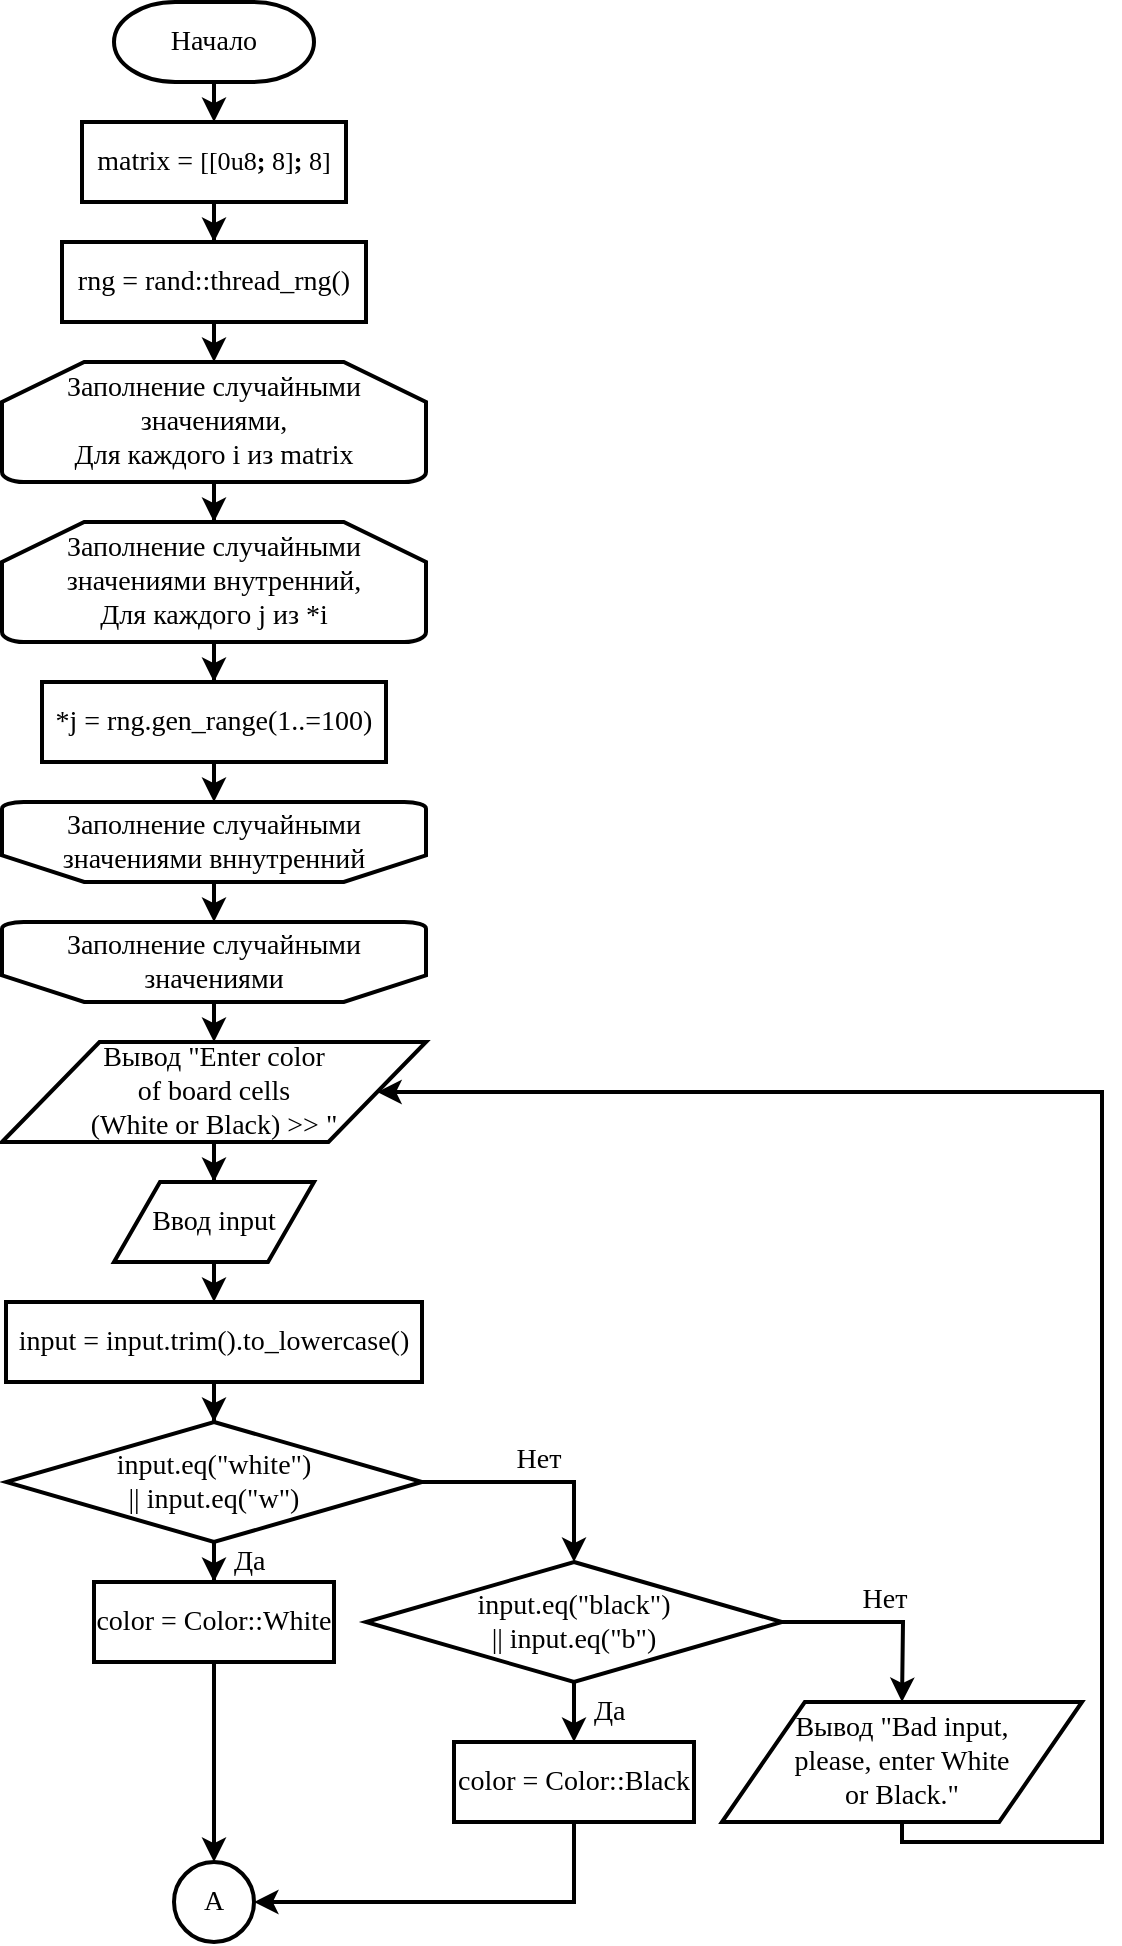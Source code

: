 <mxfile version="20.3.0" type="device" pages="4"><diagram id="W6__Xory_D2BZqzMR2H9" name="main_part1"><mxGraphModel dx="480" dy="760" grid="1" gridSize="10" guides="1" tooltips="1" connect="1" arrows="1" fold="1" page="1" pageScale="1" pageWidth="827" pageHeight="1169" math="0" shadow="0"><root><mxCell id="0"/><mxCell id="1" parent="0"/><mxCell id="V9Ph7-c9rVf5Rqr5ZUYi-5" style="edgeStyle=orthogonalEdgeStyle;rounded=0;orthogonalLoop=1;jettySize=auto;html=1;exitX=0.5;exitY=1;exitDx=0;exitDy=0;exitPerimeter=0;entryX=0.5;entryY=0;entryDx=0;entryDy=0;fontFamily=Times New Roman;fontSize=14;fontColor=#000000;strokeWidth=2;" edge="1" parent="1" source="V9Ph7-c9rVf5Rqr5ZUYi-3" target="V9Ph7-c9rVf5Rqr5ZUYi-4"><mxGeometry relative="1" as="geometry"/></mxCell><mxCell id="V9Ph7-c9rVf5Rqr5ZUYi-3" value="Начало" style="strokeWidth=2;html=1;shape=mxgraph.flowchart.terminator;whiteSpace=wrap;fontFamily=Times New Roman;labelBorderColor=none;fontSize=14;fontColor=#000000;" vertex="1" parent="1"><mxGeometry x="176" y="40" width="100" height="40" as="geometry"/></mxCell><mxCell id="V9Ph7-c9rVf5Rqr5ZUYi-7" value="" style="edgeStyle=orthogonalEdgeStyle;rounded=0;orthogonalLoop=1;jettySize=auto;html=1;fontFamily=Times New Roman;fontSize=14;fontColor=#000000;strokeWidth=2;" edge="1" parent="1" source="V9Ph7-c9rVf5Rqr5ZUYi-4" target="V9Ph7-c9rVf5Rqr5ZUYi-6"><mxGeometry relative="1" as="geometry"/></mxCell><mxCell id="V9Ph7-c9rVf5Rqr5ZUYi-4" value="matrix =&amp;nbsp;&lt;span style=&quot;font-size: 9.8pt;&quot;&gt;[&lt;/span&gt;&lt;span style=&quot;font-size: 9.8pt;&quot;&gt;[&lt;/span&gt;&lt;span style=&quot;font-size: 9.8pt;&quot;&gt;0u8&lt;/span&gt;&lt;span style=&quot;font-size: 9.8pt; font-weight: bold;&quot;&gt;; &lt;/span&gt;&lt;span style=&quot;font-size: 9.8pt;&quot;&gt;8&lt;/span&gt;&lt;span style=&quot;font-size: 9.8pt;&quot;&gt;]&lt;/span&gt;&lt;span style=&quot;font-size: 9.8pt; font-weight: bold;&quot;&gt;; &lt;/span&gt;&lt;span style=&quot;font-size: 9.8pt;&quot;&gt;8&lt;/span&gt;&lt;span style=&quot;font-size: 9.8pt;&quot;&gt;]&lt;/span&gt;" style="rounded=0;whiteSpace=wrap;html=1;labelBorderColor=none;fontFamily=Times New Roman;fontSize=14;strokeWidth=2;fontColor=#000000;" vertex="1" parent="1"><mxGeometry x="160" y="100" width="132" height="40" as="geometry"/></mxCell><mxCell id="V9Ph7-c9rVf5Rqr5ZUYi-9" style="edgeStyle=orthogonalEdgeStyle;rounded=0;orthogonalLoop=1;jettySize=auto;html=1;exitX=0.5;exitY=1;exitDx=0;exitDy=0;entryX=0.5;entryY=0;entryDx=0;entryDy=0;entryPerimeter=0;fontFamily=Times New Roman;fontSize=14;fontColor=#000000;strokeWidth=2;" edge="1" parent="1" source="V9Ph7-c9rVf5Rqr5ZUYi-6" target="V9Ph7-c9rVf5Rqr5ZUYi-8"><mxGeometry relative="1" as="geometry"/></mxCell><mxCell id="V9Ph7-c9rVf5Rqr5ZUYi-6" value="rng = rand::thread_rng()" style="whiteSpace=wrap;html=1;fontSize=14;fontFamily=Times New Roman;rounded=0;labelBorderColor=none;strokeWidth=2;fontColor=#000000;" vertex="1" parent="1"><mxGeometry x="150" y="160" width="152" height="40" as="geometry"/></mxCell><mxCell id="V9Ph7-c9rVf5Rqr5ZUYi-11" value="" style="edgeStyle=orthogonalEdgeStyle;rounded=0;orthogonalLoop=1;jettySize=auto;html=1;fontFamily=Times New Roman;fontSize=14;fontColor=#000000;strokeWidth=2;" edge="1" parent="1" source="V9Ph7-c9rVf5Rqr5ZUYi-8" target="V9Ph7-c9rVf5Rqr5ZUYi-10"><mxGeometry relative="1" as="geometry"/></mxCell><mxCell id="V9Ph7-c9rVf5Rqr5ZUYi-8" value="Заполнение случайными значениями,&lt;br&gt;Для каждого i из matrix" style="strokeWidth=2;html=1;shape=mxgraph.flowchart.loop_limit;whiteSpace=wrap;labelBorderColor=none;fontFamily=Times New Roman;fontSize=14;fontColor=#000000;" vertex="1" parent="1"><mxGeometry x="120" y="220" width="212" height="60" as="geometry"/></mxCell><mxCell id="V9Ph7-c9rVf5Rqr5ZUYi-13" value="" style="edgeStyle=orthogonalEdgeStyle;rounded=0;orthogonalLoop=1;jettySize=auto;html=1;fontFamily=Times New Roman;fontSize=14;fontColor=#000000;strokeWidth=2;" edge="1" parent="1" source="V9Ph7-c9rVf5Rqr5ZUYi-10" target="V9Ph7-c9rVf5Rqr5ZUYi-12"><mxGeometry relative="1" as="geometry"/></mxCell><mxCell id="V9Ph7-c9rVf5Rqr5ZUYi-10" value="Заполнение случайными значениями внутренний,&lt;br&gt;Для каждого j из *i" style="strokeWidth=2;html=1;shape=mxgraph.flowchart.loop_limit;whiteSpace=wrap;labelBorderColor=none;fontFamily=Times New Roman;fontSize=14;fontColor=#000000;" vertex="1" parent="1"><mxGeometry x="120" y="300" width="212" height="60" as="geometry"/></mxCell><mxCell id="V9Ph7-c9rVf5Rqr5ZUYi-16" style="edgeStyle=orthogonalEdgeStyle;rounded=0;orthogonalLoop=1;jettySize=auto;html=1;exitX=0.5;exitY=1;exitDx=0;exitDy=0;entryX=0.5;entryY=1;entryDx=0;entryDy=0;entryPerimeter=0;fontFamily=Times New Roman;fontSize=14;fontColor=#000000;strokeWidth=2;" edge="1" parent="1" source="V9Ph7-c9rVf5Rqr5ZUYi-12" target="V9Ph7-c9rVf5Rqr5ZUYi-14"><mxGeometry relative="1" as="geometry"/></mxCell><mxCell id="V9Ph7-c9rVf5Rqr5ZUYi-12" value="*j = rng.gen_range(1..=100)" style="whiteSpace=wrap;html=1;fontSize=14;fontFamily=Times New Roman;fontColor=#000000;strokeWidth=2;labelBorderColor=none;" vertex="1" parent="1"><mxGeometry x="140" y="380" width="172" height="40" as="geometry"/></mxCell><mxCell id="V9Ph7-c9rVf5Rqr5ZUYi-17" style="edgeStyle=orthogonalEdgeStyle;rounded=0;orthogonalLoop=1;jettySize=auto;html=1;exitX=0.5;exitY=0;exitDx=0;exitDy=0;exitPerimeter=0;entryX=0.5;entryY=1;entryDx=0;entryDy=0;entryPerimeter=0;fontFamily=Times New Roman;fontSize=14;fontColor=#000000;strokeWidth=2;" edge="1" parent="1" source="V9Ph7-c9rVf5Rqr5ZUYi-14" target="V9Ph7-c9rVf5Rqr5ZUYi-15"><mxGeometry relative="1" as="geometry"/></mxCell><mxCell id="V9Ph7-c9rVf5Rqr5ZUYi-14" value="Заполнение случайными значениями вннутренний&lt;br&gt;" style="strokeWidth=2;html=1;shape=mxgraph.flowchart.loop_limit;whiteSpace=wrap;labelBorderColor=none;fontFamily=Times New Roman;fontSize=14;fontColor=#000000;direction=west;" vertex="1" parent="1"><mxGeometry x="120" y="440" width="212" height="40" as="geometry"/></mxCell><mxCell id="V9Ph7-c9rVf5Rqr5ZUYi-15" value="Заполнение случайными значениями&lt;br&gt;" style="strokeWidth=2;html=1;shape=mxgraph.flowchart.loop_limit;whiteSpace=wrap;labelBorderColor=none;fontFamily=Times New Roman;fontSize=14;fontColor=#000000;direction=west;" vertex="1" parent="1"><mxGeometry x="120" y="500" width="212" height="40" as="geometry"/></mxCell><mxCell id="V9Ph7-c9rVf5Rqr5ZUYi-20" value="" style="edgeStyle=orthogonalEdgeStyle;rounded=0;orthogonalLoop=1;jettySize=auto;html=1;fontFamily=Times New Roman;fontSize=14;fontColor=#000000;exitX=0.5;exitY=0;exitDx=0;exitDy=0;exitPerimeter=0;strokeWidth=2;" edge="1" parent="1" source="V9Ph7-c9rVf5Rqr5ZUYi-15"><mxGeometry relative="1" as="geometry"><mxPoint x="226" y="600" as="sourcePoint"/><mxPoint x="226" y="560" as="targetPoint"/></mxGeometry></mxCell><mxCell id="V9Ph7-c9rVf5Rqr5ZUYi-31" style="edgeStyle=orthogonalEdgeStyle;rounded=0;orthogonalLoop=1;jettySize=auto;html=1;exitX=0.5;exitY=1;exitDx=0;exitDy=0;fontFamily=Times New Roman;fontSize=14;fontColor=#000000;strokeWidth=2;" edge="1" parent="1" source="V9Ph7-c9rVf5Rqr5ZUYi-29" target="V9Ph7-c9rVf5Rqr5ZUYi-30"><mxGeometry relative="1" as="geometry"/></mxCell><mxCell id="V9Ph7-c9rVf5Rqr5ZUYi-29" value="Вывод &quot;Enter color&lt;br&gt;of board cells&lt;br&gt;(White or Black) &amp;gt;&amp;gt; &quot;" style="shape=parallelogram;html=1;strokeWidth=2;perimeter=parallelogramPerimeter;whiteSpace=wrap;rounded=0;arcSize=12;size=0.23;labelBorderColor=none;fontFamily=Times New Roman;fontSize=14;fontColor=#000000;" vertex="1" parent="1"><mxGeometry x="120" y="560" width="212" height="50" as="geometry"/></mxCell><mxCell id="V9Ph7-c9rVf5Rqr5ZUYi-33" style="edgeStyle=orthogonalEdgeStyle;rounded=0;orthogonalLoop=1;jettySize=auto;html=1;exitX=0.5;exitY=1;exitDx=0;exitDy=0;entryX=0.5;entryY=0;entryDx=0;entryDy=0;fontFamily=Times New Roman;fontSize=14;fontColor=#000000;strokeWidth=2;" edge="1" parent="1" source="V9Ph7-c9rVf5Rqr5ZUYi-30" target="V9Ph7-c9rVf5Rqr5ZUYi-32"><mxGeometry relative="1" as="geometry"/></mxCell><mxCell id="V9Ph7-c9rVf5Rqr5ZUYi-30" value="Ввод input" style="shape=parallelogram;html=1;strokeWidth=2;perimeter=parallelogramPerimeter;whiteSpace=wrap;rounded=0;arcSize=12;size=0.23;labelBorderColor=none;fontFamily=Times New Roman;fontSize=14;fontColor=#000000;" vertex="1" parent="1"><mxGeometry x="176" y="630" width="100" height="40" as="geometry"/></mxCell><mxCell id="V9Ph7-c9rVf5Rqr5ZUYi-35" style="edgeStyle=orthogonalEdgeStyle;rounded=0;orthogonalLoop=1;jettySize=auto;html=1;exitX=0.5;exitY=1;exitDx=0;exitDy=0;fontFamily=Times New Roman;fontSize=14;fontColor=#000000;strokeWidth=2;" edge="1" parent="1" source="V9Ph7-c9rVf5Rqr5ZUYi-32" target="V9Ph7-c9rVf5Rqr5ZUYi-34"><mxGeometry relative="1" as="geometry"/></mxCell><mxCell id="V9Ph7-c9rVf5Rqr5ZUYi-32" value="input = input.trim().to_lowercase()" style="whiteSpace=wrap;html=1;fontSize=14;fontFamily=Times New Roman;fontColor=#000000;strokeWidth=2;labelBorderColor=none;" vertex="1" parent="1"><mxGeometry x="122" y="690" width="208" height="40" as="geometry"/></mxCell><mxCell id="V9Ph7-c9rVf5Rqr5ZUYi-37" value="Да" style="edgeStyle=orthogonalEdgeStyle;rounded=0;orthogonalLoop=1;jettySize=auto;html=1;fontFamily=Times New Roman;fontSize=14;fontColor=#000000;strokeWidth=2;labelPosition=right;verticalLabelPosition=middle;align=left;verticalAlign=middle;spacingRight=0;spacingLeft=8;" edge="1" parent="1" source="V9Ph7-c9rVf5Rqr5ZUYi-34" target="V9Ph7-c9rVf5Rqr5ZUYi-36"><mxGeometry relative="1" as="geometry"/></mxCell><mxCell id="V9Ph7-c9rVf5Rqr5ZUYi-38" value="Нет" style="edgeStyle=orthogonalEdgeStyle;rounded=0;orthogonalLoop=1;jettySize=auto;html=1;exitX=1;exitY=0.5;exitDx=0;exitDy=0;exitPerimeter=0;fontFamily=Times New Roman;fontSize=14;fontColor=#000000;entryX=0.5;entryY=0;entryDx=0;entryDy=0;entryPerimeter=0;strokeWidth=2;labelPosition=center;verticalLabelPosition=top;align=center;verticalAlign=bottom;" edge="1" parent="1" source="V9Ph7-c9rVf5Rqr5ZUYi-34" target="ydO0rS0O1ZY5XF0uy2uU-1"><mxGeometry relative="1" as="geometry"><mxPoint x="412" y="810" as="targetPoint"/></mxGeometry></mxCell><mxCell id="V9Ph7-c9rVf5Rqr5ZUYi-34" value="input.eq(&quot;white&quot;)&lt;br&gt;|| input.eq(&quot;w&quot;)" style="strokeWidth=2;html=1;shape=mxgraph.flowchart.decision;whiteSpace=wrap;rounded=0;labelBorderColor=none;fontFamily=Times New Roman;fontSize=14;fontColor=#000000;" vertex="1" parent="1"><mxGeometry x="122" y="750" width="208" height="60" as="geometry"/></mxCell><mxCell id="V9Ph7-c9rVf5Rqr5ZUYi-47" style="edgeStyle=orthogonalEdgeStyle;rounded=0;orthogonalLoop=1;jettySize=auto;html=1;exitX=0.5;exitY=1;exitDx=0;exitDy=0;fontFamily=Times New Roman;fontSize=14;fontColor=#000000;entryX=0.5;entryY=0;entryDx=0;entryDy=0;strokeWidth=2;" edge="1" parent="1" source="V9Ph7-c9rVf5Rqr5ZUYi-36" target="99ai4zawbUXnqgwdNmkQ-2"><mxGeometry relative="1" as="geometry"><mxPoint x="226" y="950" as="targetPoint"/></mxGeometry></mxCell><mxCell id="V9Ph7-c9rVf5Rqr5ZUYi-36" value="color = Color::White" style="whiteSpace=wrap;html=1;fontSize=14;fontFamily=Times New Roman;fontColor=#000000;strokeWidth=2;rounded=0;labelBorderColor=none;" vertex="1" parent="1"><mxGeometry x="166" y="830" width="120" height="40" as="geometry"/></mxCell><mxCell id="V9Ph7-c9rVf5Rqr5ZUYi-41" value="Да&lt;br&gt;" style="edgeStyle=orthogonalEdgeStyle;rounded=0;orthogonalLoop=1;jettySize=auto;html=1;exitX=0.5;exitY=1;exitDx=0;exitDy=0;exitPerimeter=0;entryX=0.5;entryY=0;entryDx=0;entryDy=0;fontFamily=Times New Roman;fontSize=14;fontColor=#000000;strokeWidth=2;labelPosition=right;verticalLabelPosition=middle;align=left;verticalAlign=middle;spacingLeft=8;" edge="1" parent="1" source="ydO0rS0O1ZY5XF0uy2uU-1" target="V9Ph7-c9rVf5Rqr5ZUYi-40"><mxGeometry relative="1" as="geometry"><mxPoint x="382" y="890" as="sourcePoint"/></mxGeometry></mxCell><mxCell id="V9Ph7-c9rVf5Rqr5ZUYi-42" value="Нет&lt;br&gt;" style="edgeStyle=orthogonalEdgeStyle;rounded=0;orthogonalLoop=1;jettySize=auto;html=1;fontFamily=Times New Roman;fontSize=14;fontColor=#000000;entryX=0.5;entryY=0;entryDx=0;entryDy=0;exitX=1;exitY=0.5;exitDx=0;exitDy=0;exitPerimeter=0;strokeWidth=2;labelPosition=center;verticalLabelPosition=top;align=center;verticalAlign=bottom;" edge="1" parent="1" source="ydO0rS0O1ZY5XF0uy2uU-1"><mxGeometry relative="1" as="geometry"><mxPoint x="570.0" y="890" as="targetPoint"/><mxPoint x="440" y="870" as="sourcePoint"/></mxGeometry></mxCell><mxCell id="V9Ph7-c9rVf5Rqr5ZUYi-46" style="edgeStyle=orthogonalEdgeStyle;rounded=0;orthogonalLoop=1;jettySize=auto;html=1;exitX=0.5;exitY=1;exitDx=0;exitDy=0;entryX=1;entryY=0.5;entryDx=0;entryDy=0;fontFamily=Times New Roman;fontSize=14;fontColor=#000000;strokeWidth=2;" edge="1" parent="1" source="V9Ph7-c9rVf5Rqr5ZUYi-40" target="99ai4zawbUXnqgwdNmkQ-2"><mxGeometry relative="1" as="geometry"><mxPoint x="286" y="970" as="targetPoint"/></mxGeometry></mxCell><mxCell id="V9Ph7-c9rVf5Rqr5ZUYi-40" value="color = Color::Black" style="whiteSpace=wrap;html=1;fontSize=14;fontFamily=Times New Roman;fontColor=#000000;strokeWidth=2;rounded=0;labelBorderColor=none;" vertex="1" parent="1"><mxGeometry x="346" y="910" width="120" height="40" as="geometry"/></mxCell><mxCell id="ydO0rS0O1ZY5XF0uy2uU-2" style="edgeStyle=orthogonalEdgeStyle;rounded=0;orthogonalLoop=1;jettySize=auto;html=1;exitX=0.5;exitY=1;exitDx=0;exitDy=0;entryX=1;entryY=0.5;entryDx=0;entryDy=0;strokeWidth=2;fontFamily=Times New Roman;fontSize=14;fontColor=#000000;" edge="1" parent="1" source="V9Ph7-c9rVf5Rqr5ZUYi-43" target="V9Ph7-c9rVf5Rqr5ZUYi-29"><mxGeometry relative="1" as="geometry"><Array as="points"><mxPoint x="570" y="960"/><mxPoint x="670" y="960"/><mxPoint x="670" y="585"/></Array></mxGeometry></mxCell><mxCell id="V9Ph7-c9rVf5Rqr5ZUYi-43" value="Вывод &quot;Bad input,&lt;br&gt;please, enter White&lt;br&gt;or Black.&quot;" style="shape=parallelogram;html=1;strokeWidth=2;perimeter=parallelogramPerimeter;whiteSpace=wrap;rounded=0;arcSize=12;size=0.23;labelBorderColor=none;fontFamily=Times New Roman;fontSize=14;fontColor=#000000;" vertex="1" parent="1"><mxGeometry x="480" y="890" width="180" height="60" as="geometry"/></mxCell><mxCell id="99ai4zawbUXnqgwdNmkQ-2" value="А&lt;br&gt;" style="ellipse;whiteSpace=wrap;html=1;aspect=fixed;rounded=0;labelBorderColor=none;fontFamily=Times New Roman;fontSize=14;fontColor=#000000;strokeWidth=2;" vertex="1" parent="1"><mxGeometry x="206" y="970" width="40" height="40" as="geometry"/></mxCell><mxCell id="ydO0rS0O1ZY5XF0uy2uU-1" value="input.eq(&quot;black&quot;)&lt;br&gt;|| input.eq(&quot;b&quot;)" style="strokeWidth=2;html=1;shape=mxgraph.flowchart.decision;whiteSpace=wrap;rounded=0;labelBorderColor=none;fontFamily=Times New Roman;fontSize=14;fontColor=#000000;" vertex="1" parent="1"><mxGeometry x="302" y="820" width="208" height="60" as="geometry"/></mxCell></root></mxGraphModel></diagram><diagram id="lSzUpfHjkav29X78vKJL" name="main_part2"><mxGraphModel dx="613" dy="971" grid="1" gridSize="10" guides="1" tooltips="1" connect="1" arrows="1" fold="1" page="1" pageScale="1" pageWidth="827" pageHeight="1169" math="0" shadow="0"><root><mxCell id="0"/><mxCell id="1" parent="0"/><mxCell id="0XKzlUytYgeb6-aVE9m8-1" value="" style="edgeStyle=orthogonalEdgeStyle;rounded=0;orthogonalLoop=1;jettySize=auto;html=1;fontFamily=Times New Roman;fontSize=14;fontColor=#000000;strokeWidth=2;" edge="1" parent="1" source="0XKzlUytYgeb6-aVE9m8-2" target="0XKzlUytYgeb6-aVE9m8-4"><mxGeometry relative="1" as="geometry"/></mxCell><mxCell id="0XKzlUytYgeb6-aVE9m8-2" value="Заполнение результата,&lt;br&gt;i = 0 .. matrix.len() - 1" style="strokeWidth=2;html=1;shape=mxgraph.flowchart.loop_limit;whiteSpace=wrap;labelBorderColor=none;fontFamily=Times New Roman;fontSize=14;fontColor=#000000;" vertex="1" parent="1"><mxGeometry x="316" y="220" width="194" height="40" as="geometry"/></mxCell><mxCell id="0XKzlUytYgeb6-aVE9m8-3" value="" style="edgeStyle=orthogonalEdgeStyle;rounded=0;orthogonalLoop=1;jettySize=auto;html=1;fontFamily=Times New Roman;fontSize=14;fontColor=#000000;entryX=0.5;entryY=0;entryDx=0;entryDy=0;strokeWidth=2;" edge="1" parent="1" source="0XKzlUytYgeb6-aVE9m8-4" target="leL-dVgPZDsbomOJlcbw-15"><mxGeometry relative="1" as="geometry"><mxPoint x="413" y="340" as="targetPoint"/></mxGeometry></mxCell><mxCell id="0XKzlUytYgeb6-aVE9m8-4" value="Заполнение результата внутренний,&lt;br&gt;j = 0 .. matrix[i].len() - 1" style="strokeWidth=2;html=1;shape=mxgraph.flowchart.loop_limit;whiteSpace=wrap;labelBorderColor=none;fontFamily=Times New Roman;fontSize=14;fontColor=#000000;" vertex="1" parent="1"><mxGeometry x="316" y="280" width="194" height="60" as="geometry"/></mxCell><mxCell id="leL-dVgPZDsbomOJlcbw-9" style="edgeStyle=orthogonalEdgeStyle;rounded=0;orthogonalLoop=1;jettySize=auto;html=1;entryX=0.5;entryY=0;entryDx=0;entryDy=0;entryPerimeter=0;fontFamily=Times New Roman;fontSize=14;fontColor=#000000;exitX=0.5;exitY=1;exitDx=0;exitDy=0;strokeWidth=2;" edge="1" parent="1" source="leL-dVgPZDsbomOJlcbw-15" target="leL-dVgPZDsbomOJlcbw-7"><mxGeometry relative="1" as="geometry"><mxPoint x="412.5" y="400" as="sourcePoint"/></mxGeometry></mxCell><mxCell id="0XKzlUytYgeb6-aVE9m8-7" style="edgeStyle=orthogonalEdgeStyle;rounded=0;orthogonalLoop=1;jettySize=auto;html=1;exitX=0.5;exitY=0;exitDx=0;exitDy=0;exitPerimeter=0;entryX=0.5;entryY=1;entryDx=0;entryDy=0;entryPerimeter=0;fontFamily=Times New Roman;fontSize=14;fontColor=#000000;strokeWidth=2;" edge="1" parent="1" source="0XKzlUytYgeb6-aVE9m8-8" target="0XKzlUytYgeb6-aVE9m8-9"><mxGeometry relative="1" as="geometry"/></mxCell><mxCell id="0XKzlUytYgeb6-aVE9m8-8" value="Заполнение результата" style="strokeWidth=2;html=1;shape=mxgraph.flowchart.loop_limit;whiteSpace=wrap;labelBorderColor=none;fontFamily=Times New Roman;fontSize=14;fontColor=#000000;direction=west;" vertex="1" parent="1"><mxGeometry x="363.5" y="665" width="100" height="40" as="geometry"/></mxCell><mxCell id="leL-dVgPZDsbomOJlcbw-17" value="" style="edgeStyle=orthogonalEdgeStyle;rounded=0;orthogonalLoop=1;jettySize=auto;html=1;fontFamily=Times New Roman;fontSize=14;fontColor=#000000;strokeWidth=2;entryX=0.5;entryY=0;entryDx=0;entryDy=0;" edge="1" parent="1" source="0XKzlUytYgeb6-aVE9m8-9" target="WZ_8qJZBjBQ1w0-UZb9G-1"><mxGeometry relative="1" as="geometry"><mxPoint x="413.526" y="790" as="targetPoint"/></mxGeometry></mxCell><mxCell id="0XKzlUytYgeb6-aVE9m8-9" value="Заполнение результата внутренний" style="strokeWidth=2;html=1;shape=mxgraph.flowchart.loop_limit;whiteSpace=wrap;labelBorderColor=none;fontFamily=Times New Roman;fontSize=14;fontColor=#000000;direction=west;" vertex="1" parent="1"><mxGeometry x="337" y="725" width="153" height="40" as="geometry"/></mxCell><mxCell id="leL-dVgPZDsbomOJlcbw-3" style="edgeStyle=orthogonalEdgeStyle;rounded=0;orthogonalLoop=1;jettySize=auto;html=1;exitX=0.5;exitY=1;exitDx=0;exitDy=0;entryX=0.5;entryY=0;entryDx=0;entryDy=0;fontFamily=Times New Roman;fontSize=14;fontColor=#000000;strokeWidth=2;" edge="1" parent="1" source="0XKzlUytYgeb6-aVE9m8-10" target="leL-dVgPZDsbomOJlcbw-1"><mxGeometry relative="1" as="geometry"/></mxCell><mxCell id="0XKzlUytYgeb6-aVE9m8-10" value="А&lt;br&gt;" style="ellipse;whiteSpace=wrap;html=1;aspect=fixed;rounded=0;labelBorderColor=none;fontFamily=Times New Roman;fontSize=14;fontColor=#000000;strokeWidth=2;" vertex="1" parent="1"><mxGeometry x="393" y="40" width="40" height="40" as="geometry"/></mxCell><mxCell id="leL-dVgPZDsbomOJlcbw-4" style="edgeStyle=orthogonalEdgeStyle;rounded=0;orthogonalLoop=1;jettySize=auto;html=1;exitX=0.5;exitY=1;exitDx=0;exitDy=0;entryX=0.5;entryY=0;entryDx=0;entryDy=0;fontFamily=Times New Roman;fontSize=14;fontColor=#000000;strokeWidth=2;" edge="1" parent="1" source="leL-dVgPZDsbomOJlcbw-1" target="leL-dVgPZDsbomOJlcbw-2"><mxGeometry relative="1" as="geometry"/></mxCell><mxCell id="leL-dVgPZDsbomOJlcbw-1" value="result = [0u8; 32]" style="rounded=0;whiteSpace=wrap;html=1;labelBorderColor=none;fontFamily=Times New Roman;fontSize=14;fontColor=#000000;strokeWidth=2;" vertex="1" parent="1"><mxGeometry x="354" y="100" width="120" height="40" as="geometry"/></mxCell><mxCell id="leL-dVgPZDsbomOJlcbw-5" style="edgeStyle=orthogonalEdgeStyle;rounded=0;orthogonalLoop=1;jettySize=auto;html=1;exitX=0.5;exitY=1;exitDx=0;exitDy=0;entryX=0.5;entryY=0;entryDx=0;entryDy=0;entryPerimeter=0;fontFamily=Times New Roman;fontSize=14;fontColor=#000000;strokeWidth=2;" edge="1" parent="1" source="leL-dVgPZDsbomOJlcbw-2" target="0XKzlUytYgeb6-aVE9m8-2"><mxGeometry relative="1" as="geometry"/></mxCell><mxCell id="leL-dVgPZDsbomOJlcbw-2" value="index = 0" style="rounded=0;whiteSpace=wrap;html=1;labelBorderColor=none;fontFamily=Times New Roman;fontSize=14;fontColor=#000000;strokeWidth=2;" vertex="1" parent="1"><mxGeometry x="354" y="160" width="120" height="40" as="geometry"/></mxCell><mxCell id="leL-dVgPZDsbomOJlcbw-11" value="Да" style="edgeStyle=orthogonalEdgeStyle;rounded=0;orthogonalLoop=1;jettySize=auto;html=1;exitX=0.5;exitY=1;exitDx=0;exitDy=0;exitPerimeter=0;entryX=0.5;entryY=0;entryDx=0;entryDy=0;fontFamily=Times New Roman;fontSize=14;fontColor=#000000;strokeWidth=2;spacingLeft=8;labelPosition=right;verticalLabelPosition=middle;align=left;verticalAlign=middle;" edge="1" parent="1" source="leL-dVgPZDsbomOJlcbw-7" target="leL-dVgPZDsbomOJlcbw-10"><mxGeometry relative="1" as="geometry"/></mxCell><mxCell id="nmx3IjAFMawKqSf3tmj0-1" value="Нет&lt;br&gt;" style="edgeStyle=orthogonalEdgeStyle;rounded=0;orthogonalLoop=1;jettySize=auto;html=1;exitX=1;exitY=0.5;exitDx=0;exitDy=0;exitPerimeter=0;entryX=0;entryY=0.5;entryDx=0;entryDy=0;entryPerimeter=0;strokeWidth=2;fontFamily=Times New Roman;fontSize=14;fontColor=#000000;labelPosition=right;verticalLabelPosition=middle;align=left;verticalAlign=middle;spacingLeft=8;" edge="1" parent="1" source="leL-dVgPZDsbomOJlcbw-7" target="0XKzlUytYgeb6-aVE9m8-8"><mxGeometry relative="1" as="geometry"/></mxCell><mxCell id="leL-dVgPZDsbomOJlcbw-7" value="color == Color::White &amp;amp;&amp;amp; is_white ||&lt;br&gt;color == Color::Black &amp;amp;&amp;amp; !is_white" style="strokeWidth=2;html=1;shape=mxgraph.flowchart.decision;whiteSpace=wrap;rounded=0;labelBorderColor=none;fontFamily=Times New Roman;fontSize=14;fontColor=#000000;" vertex="1" parent="1"><mxGeometry x="247" y="420" width="333" height="100" as="geometry"/></mxCell><mxCell id="leL-dVgPZDsbomOJlcbw-13" style="edgeStyle=orthogonalEdgeStyle;rounded=0;orthogonalLoop=1;jettySize=auto;html=1;exitX=0.5;exitY=1;exitDx=0;exitDy=0;entryX=0.5;entryY=0;entryDx=0;entryDy=0;fontFamily=Times New Roman;fontSize=14;fontColor=#000000;strokeWidth=2;" edge="1" parent="1" source="leL-dVgPZDsbomOJlcbw-10" target="leL-dVgPZDsbomOJlcbw-12"><mxGeometry relative="1" as="geometry"/></mxCell><mxCell id="leL-dVgPZDsbomOJlcbw-10" value="result[index] = matrix[i][j]" style="rounded=0;whiteSpace=wrap;html=1;labelBorderColor=none;fontFamily=Times New Roman;fontSize=14;fontColor=#000000;strokeWidth=2;" vertex="1" parent="1"><mxGeometry x="327" y="540" width="173" height="40" as="geometry"/></mxCell><mxCell id="leL-dVgPZDsbomOJlcbw-14" style="edgeStyle=orthogonalEdgeStyle;rounded=0;orthogonalLoop=1;jettySize=auto;html=1;exitX=0.5;exitY=1;exitDx=0;exitDy=0;entryX=0.5;entryY=1;entryDx=0;entryDy=0;entryPerimeter=0;fontFamily=Times New Roman;fontSize=14;fontColor=#000000;strokeWidth=2;" edge="1" parent="1" source="leL-dVgPZDsbomOJlcbw-12" target="0XKzlUytYgeb6-aVE9m8-8"><mxGeometry relative="1" as="geometry"/></mxCell><mxCell id="leL-dVgPZDsbomOJlcbw-12" value="index += 1" style="rounded=0;whiteSpace=wrap;html=1;labelBorderColor=none;fontFamily=Times New Roman;fontSize=14;fontColor=#000000;strokeWidth=2;" vertex="1" parent="1"><mxGeometry x="353.5" y="600" width="120" height="40" as="geometry"/></mxCell><mxCell id="leL-dVgPZDsbomOJlcbw-15" value="is_white = i % 2 == 0 &amp;amp;&amp;amp; j % 2 == 0 || i % 2 != 0 &amp;amp;&amp;amp; j % 2 != 0" style="rounded=0;whiteSpace=wrap;html=1;labelBorderColor=none;fontFamily=Times New Roman;fontSize=14;fontColor=#000000;strokeWidth=2;" vertex="1" parent="1"><mxGeometry x="295" y="360" width="235" height="40" as="geometry"/></mxCell><mxCell id="84E6oz5QzXnO5obK1lUY-2" style="edgeStyle=orthogonalEdgeStyle;rounded=0;orthogonalLoop=1;jettySize=auto;html=1;exitX=0.5;exitY=1;exitDx=0;exitDy=0;entryX=0.5;entryY=0;entryDx=0;entryDy=0;strokeWidth=2;fontFamily=Times New Roman;fontSize=14;fontColor=#000000;" edge="1" parent="1" source="WZ_8qJZBjBQ1w0-UZb9G-1" target="84E6oz5QzXnO5obK1lUY-1"><mxGeometry relative="1" as="geometry"><mxPoint x="413.5" y="830" as="sourcePoint"/></mxGeometry></mxCell><mxCell id="84E6oz5QzXnO5obK1lUY-4" style="edgeStyle=orthogonalEdgeStyle;rounded=0;orthogonalLoop=1;jettySize=auto;html=1;exitX=0.5;exitY=1;exitDx=0;exitDy=0;entryX=0.5;entryY=0;entryDx=0;entryDy=0;entryPerimeter=0;strokeWidth=2;fontFamily=Times New Roman;fontSize=14;fontColor=#000000;" edge="1" parent="1" source="84E6oz5QzXnO5obK1lUY-1" target="84E6oz5QzXnO5obK1lUY-3"><mxGeometry relative="1" as="geometry"/></mxCell><mxCell id="84E6oz5QzXnO5obK1lUY-1" value="Вывод result" style="shape=parallelogram;html=1;strokeWidth=2;perimeter=parallelogramPerimeter;whiteSpace=wrap;rounded=0;arcSize=12;size=0.23;labelBorderColor=none;fontFamily=Times New Roman;fontSize=14;fontColor=#000000;" vertex="1" parent="1"><mxGeometry x="355" y="850" width="115" height="40" as="geometry"/></mxCell><mxCell id="84E6oz5QzXnO5obK1lUY-3" value="Конец" style="strokeWidth=2;html=1;shape=mxgraph.flowchart.terminator;whiteSpace=wrap;rounded=0;labelBorderColor=none;fontFamily=Times New Roman;fontSize=14;fontColor=#000000;" vertex="1" parent="1"><mxGeometry x="363.5" y="910" width="100" height="40" as="geometry"/></mxCell><mxCell id="WZ_8qJZBjBQ1w0-UZb9G-1" value="quick_sort(result)" style="verticalLabelPosition=middle;verticalAlign=middle;html=1;shape=process;whiteSpace=wrap;rounded=1;size=0.06;arcSize=0;labelBorderColor=none;strokeWidth=2;fontFamily=Times New Roman;fontSize=14;fontColor=#000000;labelPosition=center;align=center;" vertex="1" parent="1"><mxGeometry x="348" y="790" width="132" height="40" as="geometry"/></mxCell></root></mxGraphModel></diagram><diagram id="12D1WTGS-tRNdiXad3Iv" name="quick_sort"><mxGraphModel dx="789" dy="1249" grid="1" gridSize="10" guides="1" tooltips="1" connect="1" arrows="1" fold="1" page="1" pageScale="1" pageWidth="827" pageHeight="1169" math="0" shadow="0"><root><mxCell id="0"/><mxCell id="1" parent="0"/><mxCell id="f2LU_4__CmSS5XcALIIi-3" style="edgeStyle=orthogonalEdgeStyle;rounded=0;orthogonalLoop=1;jettySize=auto;html=1;exitX=0.5;exitY=1;exitDx=0;exitDy=0;exitPerimeter=0;entryX=0.5;entryY=0;entryDx=0;entryDy=0;entryPerimeter=0;strokeWidth=2;fontFamily=Times New Roman;fontSize=14;fontColor=#000000;" edge="1" parent="1" source="SgtqLx-H16Zldd73v52t-1" target="QoH0KbfyYNfohEc6t9SM-2"><mxGeometry relative="1" as="geometry"/></mxCell><mxCell id="SgtqLx-H16Zldd73v52t-1" value="Начало" style="strokeWidth=2;html=1;shape=mxgraph.flowchart.terminator;whiteSpace=wrap;rounded=0;labelBorderColor=none;fontFamily=Times New Roman;fontSize=14;fontColor=#000000;" vertex="1" parent="1"><mxGeometry x="367" y="60" width="100" height="40" as="geometry"/></mxCell><mxCell id="QoH0KbfyYNfohEc6t9SM-1" value="Конец" style="strokeWidth=2;html=1;shape=mxgraph.flowchart.terminator;whiteSpace=wrap;rounded=0;labelBorderColor=none;fontFamily=Times New Roman;fontSize=14;fontColor=#000000;" vertex="1" parent="1"><mxGeometry x="367" y="420" width="100" height="40" as="geometry"/></mxCell><mxCell id="f2LU_4__CmSS5XcALIIi-4" value="Да" style="edgeStyle=orthogonalEdgeStyle;rounded=0;orthogonalLoop=1;jettySize=auto;html=1;exitX=0.5;exitY=1;exitDx=0;exitDy=0;exitPerimeter=0;entryX=0.5;entryY=0;entryDx=0;entryDy=0;strokeWidth=2;fontFamily=Times New Roman;fontSize=14;fontColor=#000000;labelPosition=right;verticalLabelPosition=middle;align=left;verticalAlign=middle;spacingLeft=8;" edge="1" parent="1" source="QoH0KbfyYNfohEc6t9SM-2" target="1A2PCNlem1XzopbZbZ3B-1"><mxGeometry relative="1" as="geometry"/></mxCell><mxCell id="f2LU_4__CmSS5XcALIIi-7" value="Нет" style="edgeStyle=orthogonalEdgeStyle;rounded=0;orthogonalLoop=1;jettySize=auto;html=1;exitX=1;exitY=0.5;exitDx=0;exitDy=0;exitPerimeter=0;entryX=1;entryY=0.5;entryDx=0;entryDy=0;entryPerimeter=0;strokeWidth=2;fontFamily=Times New Roman;fontSize=14;fontColor=#000000;labelPosition=right;verticalLabelPosition=middle;align=left;verticalAlign=middle;spacingLeft=8;" edge="1" parent="1" source="QoH0KbfyYNfohEc6t9SM-2" target="QoH0KbfyYNfohEc6t9SM-1"><mxGeometry relative="1" as="geometry"><Array as="points"><mxPoint x="574" y="140"/><mxPoint x="574" y="440"/></Array></mxGeometry></mxCell><mxCell id="QoH0KbfyYNfohEc6t9SM-2" value="!slice.is_empty()" style="strokeWidth=2;html=1;shape=mxgraph.flowchart.decision;whiteSpace=wrap;rounded=0;labelBorderColor=none;fontFamily=Times New Roman;fontSize=14;fontColor=#000000;" vertex="1" parent="1"><mxGeometry x="340" y="120" width="154" height="40" as="geometry"/></mxCell><mxCell id="f2LU_4__CmSS5XcALIIi-5" style="edgeStyle=orthogonalEdgeStyle;rounded=0;orthogonalLoop=1;jettySize=auto;html=1;exitX=0.5;exitY=1;exitDx=0;exitDy=0;entryX=0.5;entryY=0;entryDx=0;entryDy=0;strokeWidth=2;fontFamily=Times New Roman;fontSize=14;fontColor=#000000;" edge="1" parent="1" source="1A2PCNlem1XzopbZbZ3B-1" target="1A2PCNlem1XzopbZbZ3B-4"><mxGeometry relative="1" as="geometry"/></mxCell><mxCell id="1A2PCNlem1XzopbZbZ3B-1" value="partition_index = partition(slice)" style="verticalLabelPosition=middle;verticalAlign=middle;html=1;shape=process;whiteSpace=wrap;rounded=1;size=0.06;arcSize=0;labelBorderColor=none;strokeWidth=2;fontFamily=Times New Roman;fontSize=14;fontColor=#000000;labelPosition=center;align=center;" vertex="1" parent="1"><mxGeometry x="310" y="180" width="214" height="40" as="geometry"/></mxCell><mxCell id="f2LU_4__CmSS5XcALIIi-2" style="edgeStyle=orthogonalEdgeStyle;rounded=0;orthogonalLoop=1;jettySize=auto;html=1;exitX=0.5;exitY=1;exitDx=0;exitDy=0;entryX=0.5;entryY=0;entryDx=0;entryDy=0;strokeWidth=2;fontFamily=Times New Roman;fontSize=14;fontColor=#000000;" edge="1" parent="1" source="1A2PCNlem1XzopbZbZ3B-2" target="1A2PCNlem1XzopbZbZ3B-3"><mxGeometry relative="1" as="geometry"/></mxCell><mxCell id="1A2PCNlem1XzopbZbZ3B-2" value="quick_sort(slice[0..partition_index])" style="verticalLabelPosition=middle;verticalAlign=middle;html=1;shape=process;whiteSpace=wrap;rounded=1;size=0.06;arcSize=0;labelBorderColor=none;strokeWidth=2;fontFamily=Times New Roman;fontSize=14;fontColor=#000000;labelPosition=center;align=center;" vertex="1" parent="1"><mxGeometry x="290" y="300" width="254" height="40" as="geometry"/></mxCell><mxCell id="f2LU_4__CmSS5XcALIIi-1" style="edgeStyle=orthogonalEdgeStyle;rounded=0;orthogonalLoop=1;jettySize=auto;html=1;exitX=0.5;exitY=1;exitDx=0;exitDy=0;entryX=0.5;entryY=0;entryDx=0;entryDy=0;entryPerimeter=0;strokeWidth=2;fontFamily=Times New Roman;fontSize=14;fontColor=#000000;" edge="1" parent="1" source="1A2PCNlem1XzopbZbZ3B-3" target="QoH0KbfyYNfohEc6t9SM-1"><mxGeometry relative="1" as="geometry"/></mxCell><mxCell id="1A2PCNlem1XzopbZbZ3B-3" value="quick_sort(slice[partition_index + 1..len])" style="verticalLabelPosition=middle;verticalAlign=middle;html=1;shape=process;whiteSpace=wrap;rounded=1;size=0.06;arcSize=0;labelBorderColor=none;strokeWidth=2;fontFamily=Times New Roman;fontSize=14;fontColor=#000000;labelPosition=center;align=center;" vertex="1" parent="1"><mxGeometry x="280" y="360" width="274" height="40" as="geometry"/></mxCell><mxCell id="f2LU_4__CmSS5XcALIIi-6" style="edgeStyle=orthogonalEdgeStyle;rounded=0;orthogonalLoop=1;jettySize=auto;html=1;exitX=0.5;exitY=1;exitDx=0;exitDy=0;entryX=0.5;entryY=0;entryDx=0;entryDy=0;strokeWidth=2;fontFamily=Times New Roman;fontSize=14;fontColor=#000000;" edge="1" parent="1" source="1A2PCNlem1XzopbZbZ3B-4" target="1A2PCNlem1XzopbZbZ3B-2"><mxGeometry relative="1" as="geometry"/></mxCell><mxCell id="1A2PCNlem1XzopbZbZ3B-4" value="len = slice.len()" style="rounded=0;whiteSpace=wrap;html=1;labelBorderColor=none;strokeWidth=2;fontFamily=Times New Roman;fontSize=14;fontColor=#000000;" vertex="1" parent="1"><mxGeometry x="357" y="240" width="120" height="40" as="geometry"/></mxCell><mxCell id="f2LU_4__CmSS5XcALIIi-8" value="quick_sort(slice)&lt;br&gt;// Сортирует массив методом&lt;br&gt;// быстрой сортировки&lt;br&gt;// slice - сортируемый массив" style="strokeWidth=2;html=1;shape=mxgraph.flowchart.annotation_2;align=left;labelPosition=right;pointerEvents=1;rounded=0;labelBorderColor=none;fontFamily=Times New Roman;fontSize=14;fontColor=#000000;" vertex="1" parent="1"><mxGeometry x="467" y="30" width="37" height="100" as="geometry"/></mxCell></root></mxGraphModel></diagram><diagram id="zfWkjDJ3bvMmxJx3jCU_" name="partition"><mxGraphModel dx="552" dy="874" grid="1" gridSize="10" guides="1" tooltips="1" connect="1" arrows="1" fold="1" page="1" pageScale="1" pageWidth="827" pageHeight="1169" math="0" shadow="0"><root><mxCell id="0"/><mxCell id="1" parent="0"/><mxCell id="s_J_IDUGz7EdNghQb3Mh-1" style="edgeStyle=orthogonalEdgeStyle;rounded=0;orthogonalLoop=1;jettySize=auto;html=1;exitX=0.5;exitY=1;exitDx=0;exitDy=0;exitPerimeter=0;entryX=0.5;entryY=0;entryDx=0;entryDy=0;strokeWidth=2;fontFamily=Times New Roman;fontSize=14;fontColor=#000000;" edge="1" parent="1" source="s_J_IDUGz7EdNghQb3Mh-2"><mxGeometry relative="1" as="geometry"><mxPoint x="411" y="120" as="targetPoint"/></mxGeometry></mxCell><mxCell id="s_J_IDUGz7EdNghQb3Mh-2" value="Начало" style="strokeWidth=2;html=1;shape=mxgraph.flowchart.terminator;whiteSpace=wrap;rounded=0;labelBorderColor=none;fontFamily=Times New Roman;fontSize=14;fontColor=#000000;" vertex="1" parent="1"><mxGeometry x="364" y="60" width="100" height="40" as="geometry"/></mxCell><mxCell id="s_J_IDUGz7EdNghQb3Mh-3" value="Конец" style="strokeWidth=2;html=1;shape=mxgraph.flowchart.terminator;whiteSpace=wrap;rounded=0;labelBorderColor=none;fontFamily=Times New Roman;fontSize=14;fontColor=#000000;" vertex="1" parent="1"><mxGeometry x="364" y="740" width="100" height="40" as="geometry"/></mxCell><mxCell id="s_J_IDUGz7EdNghQb3Mh-18" style="edgeStyle=orthogonalEdgeStyle;rounded=0;orthogonalLoop=1;jettySize=auto;html=1;exitX=0.5;exitY=1;exitDx=0;exitDy=0;entryX=0.5;entryY=0;entryDx=0;entryDy=0;strokeWidth=2;fontFamily=Times New Roman;fontSize=14;fontColor=#000000;" edge="1" parent="1" source="s_J_IDUGz7EdNghQb3Mh-14" target="s_J_IDUGz7EdNghQb3Mh-17"><mxGeometry relative="1" as="geometry"/></mxCell><mxCell id="s_J_IDUGz7EdNghQb3Mh-14" value="len = slice.len()" style="rounded=0;whiteSpace=wrap;html=1;labelBorderColor=none;strokeWidth=2;fontFamily=Times New Roman;fontSize=14;fontColor=#000000;" vertex="1" parent="1"><mxGeometry x="354" y="120" width="120" height="40" as="geometry"/></mxCell><mxCell id="s_J_IDUGz7EdNghQb3Mh-15" value="partition(slice)&lt;br&gt;// Сортирует элементы массива&lt;br&gt;// с помощью разбиения Ломуто.&lt;br&gt;// Возвращает i, индекс последнего&lt;br&gt;// переставленного элемента.&amp;nbsp;&lt;br&gt;// slice - сортируемый массив" style="strokeWidth=2;html=1;shape=mxgraph.flowchart.annotation_2;align=left;labelPosition=right;pointerEvents=1;rounded=0;labelBorderColor=none;fontFamily=Times New Roman;fontSize=14;fontColor=#000000;" vertex="1" parent="1"><mxGeometry x="464" y="30" width="37" height="100" as="geometry"/></mxCell><mxCell id="s_J_IDUGz7EdNghQb3Mh-21" style="edgeStyle=orthogonalEdgeStyle;rounded=0;orthogonalLoop=1;jettySize=auto;html=1;exitX=0.5;exitY=1;exitDx=0;exitDy=0;entryX=0.5;entryY=0;entryDx=0;entryDy=0;strokeWidth=2;fontFamily=Times New Roman;fontSize=14;fontColor=#000000;" edge="1" parent="1" source="s_J_IDUGz7EdNghQb3Mh-17" target="s_J_IDUGz7EdNghQb3Mh-19"><mxGeometry relative="1" as="geometry"/></mxCell><mxCell id="s_J_IDUGz7EdNghQb3Mh-17" value="pivot = slice[len - 1]" style="rounded=0;whiteSpace=wrap;html=1;labelBorderColor=none;strokeWidth=2;fontFamily=Times New Roman;fontSize=14;fontColor=#000000;" vertex="1" parent="1"><mxGeometry x="354" y="180" width="120" height="40" as="geometry"/></mxCell><mxCell id="s_J_IDUGz7EdNghQb3Mh-20" style="edgeStyle=orthogonalEdgeStyle;rounded=0;orthogonalLoop=1;jettySize=auto;html=1;exitX=0.5;exitY=1;exitDx=0;exitDy=0;strokeWidth=2;fontFamily=Times New Roman;fontSize=14;fontColor=#000000;entryX=0.5;entryY=0;entryDx=0;entryDy=0;" edge="1" parent="1" source="s_J_IDUGz7EdNghQb3Mh-19" target="s_J_IDUGz7EdNghQb3Mh-22"><mxGeometry relative="1" as="geometry"><mxPoint x="414" y="300" as="targetPoint"/></mxGeometry></mxCell><mxCell id="s_J_IDUGz7EdNghQb3Mh-19" value="i = 0" style="rounded=0;whiteSpace=wrap;html=1;labelBorderColor=none;strokeWidth=2;fontFamily=Times New Roman;fontSize=14;fontColor=#000000;" vertex="1" parent="1"><mxGeometry x="354" y="240" width="120" height="40" as="geometry"/></mxCell><mxCell id="5943ZgdcPa7XCmwtTjak-9" style="edgeStyle=orthogonalEdgeStyle;rounded=0;orthogonalLoop=1;jettySize=auto;html=1;exitX=0.5;exitY=1;exitDx=0;exitDy=0;entryX=0.5;entryY=0;entryDx=0;entryDy=0;entryPerimeter=0;strokeWidth=2;fontFamily=Times New Roman;fontSize=14;fontColor=#000000;" edge="1" parent="1" source="s_J_IDUGz7EdNghQb3Mh-22" target="5943ZgdcPa7XCmwtTjak-1"><mxGeometry relative="1" as="geometry"/></mxCell><mxCell id="s_J_IDUGz7EdNghQb3Mh-22" value="j = 0" style="rounded=0;whiteSpace=wrap;html=1;labelBorderColor=none;strokeWidth=2;fontFamily=Times New Roman;fontSize=14;fontColor=#000000;" vertex="1" parent="1"><mxGeometry x="354" y="300" width="120" height="40" as="geometry"/></mxCell><mxCell id="5943ZgdcPa7XCmwtTjak-10" value="Да" style="edgeStyle=orthogonalEdgeStyle;rounded=0;orthogonalLoop=1;jettySize=auto;html=1;exitX=0.5;exitY=1;exitDx=0;exitDy=0;exitPerimeter=0;entryX=0.5;entryY=0;entryDx=0;entryDy=0;entryPerimeter=0;strokeWidth=2;fontFamily=Times New Roman;fontSize=14;fontColor=#000000;labelPosition=right;verticalLabelPosition=middle;align=left;verticalAlign=middle;spacingLeft=8;" edge="1" parent="1" source="5943ZgdcPa7XCmwtTjak-1" target="5943ZgdcPa7XCmwtTjak-2"><mxGeometry relative="1" as="geometry"/></mxCell><mxCell id="5943ZgdcPa7XCmwtTjak-14" value="Нет" style="edgeStyle=orthogonalEdgeStyle;rounded=0;orthogonalLoop=1;jettySize=auto;html=1;exitX=1;exitY=0.5;exitDx=0;exitDy=0;exitPerimeter=0;entryX=1;entryY=0.5;entryDx=0;entryDy=0;strokeWidth=2;fontFamily=Times New Roman;fontSize=14;fontColor=#000000;labelPosition=right;verticalLabelPosition=middle;align=left;verticalAlign=middle;spacingLeft=8;" edge="1" parent="1" source="5943ZgdcPa7XCmwtTjak-1" target="5943ZgdcPa7XCmwtTjak-6"><mxGeometry relative="1" as="geometry"><Array as="points"><mxPoint x="560" y="380"/><mxPoint x="560" y="700"/></Array></mxGeometry></mxCell><mxCell id="5943ZgdcPa7XCmwtTjak-1" value="i &amp;lt; len - 1" style="strokeWidth=2;html=1;shape=mxgraph.flowchart.decision;whiteSpace=wrap;rounded=0;labelBorderColor=none;fontFamily=Times New Roman;fontSize=14;fontColor=#000000;" vertex="1" parent="1"><mxGeometry x="337" y="360" width="154" height="40" as="geometry"/></mxCell><mxCell id="5943ZgdcPa7XCmwtTjak-11" value="Да" style="edgeStyle=orthogonalEdgeStyle;rounded=0;orthogonalLoop=1;jettySize=auto;html=1;exitX=0.5;exitY=1;exitDx=0;exitDy=0;exitPerimeter=0;entryX=0.5;entryY=0;entryDx=0;entryDy=0;strokeWidth=2;fontFamily=Times New Roman;fontSize=14;fontColor=#000000;labelPosition=right;verticalLabelPosition=middle;align=left;verticalAlign=middle;spacingLeft=8;" edge="1" parent="1" source="5943ZgdcPa7XCmwtTjak-2" target="5943ZgdcPa7XCmwtTjak-3"><mxGeometry relative="1" as="geometry"/></mxCell><mxCell id="5943ZgdcPa7XCmwtTjak-15" value="Нет&lt;br&gt;" style="edgeStyle=orthogonalEdgeStyle;rounded=0;orthogonalLoop=1;jettySize=auto;html=1;exitX=1;exitY=0.5;exitDx=0;exitDy=0;exitPerimeter=0;entryX=1;entryY=0.5;entryDx=0;entryDy=0;strokeWidth=2;fontFamily=Times New Roman;fontSize=14;fontColor=#000000;labelPosition=right;verticalLabelPosition=middle;align=left;verticalAlign=middle;spacingLeft=8;" edge="1" parent="1" source="5943ZgdcPa7XCmwtTjak-2" target="5943ZgdcPa7XCmwtTjak-4"><mxGeometry relative="1" as="geometry"/></mxCell><mxCell id="5943ZgdcPa7XCmwtTjak-2" value="slice[j] &amp;lt;= pivot" style="strokeWidth=2;html=1;shape=mxgraph.flowchart.decision;whiteSpace=wrap;rounded=0;labelBorderColor=none;fontFamily=Times New Roman;fontSize=14;fontColor=#000000;" vertex="1" parent="1"><mxGeometry x="337" y="420" width="154" height="40" as="geometry"/></mxCell><mxCell id="5943ZgdcPa7XCmwtTjak-12" style="edgeStyle=orthogonalEdgeStyle;rounded=0;orthogonalLoop=1;jettySize=auto;html=1;exitX=0.5;exitY=1;exitDx=0;exitDy=0;entryX=0.5;entryY=0;entryDx=0;entryDy=0;strokeWidth=2;fontFamily=Times New Roman;fontSize=14;fontColor=#000000;" edge="1" parent="1" source="5943ZgdcPa7XCmwtTjak-3" target="5943ZgdcPa7XCmwtTjak-5"><mxGeometry relative="1" as="geometry"/></mxCell><mxCell id="5943ZgdcPa7XCmwtTjak-3" value="slice.swap(i, j)" style="rounded=0;whiteSpace=wrap;html=1;labelBorderColor=none;strokeWidth=2;fontFamily=Times New Roman;fontSize=14;fontColor=#000000;" vertex="1" parent="1"><mxGeometry x="354" y="480" width="120" height="40" as="geometry"/></mxCell><mxCell id="A77SvaqgAsYknr8PBexM-1" style="edgeStyle=orthogonalEdgeStyle;rounded=0;orthogonalLoop=1;jettySize=auto;html=1;exitX=0.5;exitY=1;exitDx=0;exitDy=0;entryX=0;entryY=0.5;entryDx=0;entryDy=0;entryPerimeter=0;strokeWidth=2;fontFamily=Times New Roman;fontSize=14;fontColor=#000000;" edge="1" parent="1" source="5943ZgdcPa7XCmwtTjak-4" target="5943ZgdcPa7XCmwtTjak-1"><mxGeometry relative="1" as="geometry"/></mxCell><mxCell id="5943ZgdcPa7XCmwtTjak-4" value="j += 1" style="rounded=0;whiteSpace=wrap;html=1;labelBorderColor=none;strokeWidth=2;fontFamily=Times New Roman;fontSize=14;fontColor=#000000;" vertex="1" parent="1"><mxGeometry x="354" y="600" width="120" height="40" as="geometry"/></mxCell><mxCell id="5943ZgdcPa7XCmwtTjak-13" style="edgeStyle=orthogonalEdgeStyle;rounded=0;orthogonalLoop=1;jettySize=auto;html=1;exitX=0.5;exitY=1;exitDx=0;exitDy=0;entryX=0.5;entryY=0;entryDx=0;entryDy=0;strokeWidth=2;fontFamily=Times New Roman;fontSize=14;fontColor=#000000;" edge="1" parent="1" source="5943ZgdcPa7XCmwtTjak-5" target="5943ZgdcPa7XCmwtTjak-4"><mxGeometry relative="1" as="geometry"/></mxCell><mxCell id="5943ZgdcPa7XCmwtTjak-5" value="i += 1" style="rounded=0;whiteSpace=wrap;html=1;labelBorderColor=none;strokeWidth=2;fontFamily=Times New Roman;fontSize=14;fontColor=#000000;" vertex="1" parent="1"><mxGeometry x="354" y="540" width="120" height="40" as="geometry"/></mxCell><mxCell id="5943ZgdcPa7XCmwtTjak-7" style="edgeStyle=orthogonalEdgeStyle;rounded=0;orthogonalLoop=1;jettySize=auto;html=1;exitX=0.5;exitY=1;exitDx=0;exitDy=0;entryX=0.5;entryY=0;entryDx=0;entryDy=0;entryPerimeter=0;strokeWidth=2;fontFamily=Times New Roman;fontSize=14;fontColor=#000000;" edge="1" parent="1" source="5943ZgdcPa7XCmwtTjak-6" target="s_J_IDUGz7EdNghQb3Mh-3"><mxGeometry relative="1" as="geometry"/></mxCell><mxCell id="5943ZgdcPa7XCmwtTjak-6" value="slice.swap(i, len - 1)" style="rounded=0;whiteSpace=wrap;html=1;labelBorderColor=none;strokeWidth=2;fontFamily=Times New Roman;fontSize=14;fontColor=#000000;" vertex="1" parent="1"><mxGeometry x="354" y="680" width="120" height="40" as="geometry"/></mxCell></root></mxGraphModel></diagram></mxfile>